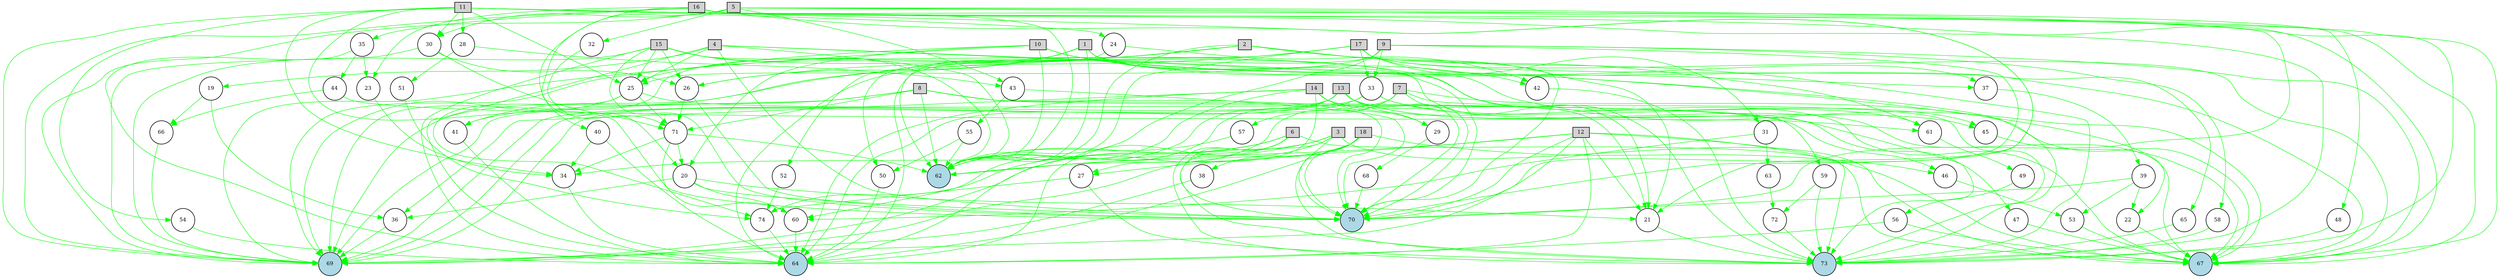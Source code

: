 digraph {
	node [fontsize=9 height=0.2 shape=circle width=0.2]
	1 [fillcolor=lightgray shape=box style=filled]
	2 [fillcolor=lightgray shape=box style=filled]
	3 [fillcolor=lightgray shape=box style=filled]
	4 [fillcolor=lightgray shape=box style=filled]
	5 [fillcolor=lightgray shape=box style=filled]
	6 [fillcolor=lightgray shape=box style=filled]
	7 [fillcolor=lightgray shape=box style=filled]
	8 [fillcolor=lightgray shape=box style=filled]
	9 [fillcolor=lightgray shape=box style=filled]
	10 [fillcolor=lightgray shape=box style=filled]
	11 [fillcolor=lightgray shape=box style=filled]
	12 [fillcolor=lightgray shape=box style=filled]
	13 [fillcolor=lightgray shape=box style=filled]
	14 [fillcolor=lightgray shape=box style=filled]
	15 [fillcolor=lightgray shape=box style=filled]
	16 [fillcolor=lightgray shape=box style=filled]
	17 [fillcolor=lightgray shape=box style=filled]
	18 [fillcolor=lightgray shape=box style=filled]
	69 [fillcolor=lightblue style=filled]
	70 [fillcolor=lightblue style=filled]
	73 [fillcolor=lightblue style=filled]
	67 [fillcolor=lightblue style=filled]
	64 [fillcolor=lightblue style=filled]
	62 [fillcolor=lightblue style=filled]
	19 [fillcolor=white style=filled]
	20 [fillcolor=white style=filled]
	21 [fillcolor=white style=filled]
	22 [fillcolor=white style=filled]
	23 [fillcolor=white style=filled]
	24 [fillcolor=white style=filled]
	25 [fillcolor=white style=filled]
	26 [fillcolor=white style=filled]
	27 [fillcolor=white style=filled]
	28 [fillcolor=white style=filled]
	29 [fillcolor=white style=filled]
	30 [fillcolor=white style=filled]
	31 [fillcolor=white style=filled]
	32 [fillcolor=white style=filled]
	33 [fillcolor=white style=filled]
	34 [fillcolor=white style=filled]
	35 [fillcolor=white style=filled]
	36 [fillcolor=white style=filled]
	37 [fillcolor=white style=filled]
	38 [fillcolor=white style=filled]
	39 [fillcolor=white style=filled]
	40 [fillcolor=white style=filled]
	41 [fillcolor=white style=filled]
	42 [fillcolor=white style=filled]
	43 [fillcolor=white style=filled]
	44 [fillcolor=white style=filled]
	45 [fillcolor=white style=filled]
	46 [fillcolor=white style=filled]
	47 [fillcolor=white style=filled]
	48 [fillcolor=white style=filled]
	49 [fillcolor=white style=filled]
	50 [fillcolor=white style=filled]
	51 [fillcolor=white style=filled]
	52 [fillcolor=white style=filled]
	53 [fillcolor=white style=filled]
	54 [fillcolor=white style=filled]
	55 [fillcolor=white style=filled]
	56 [fillcolor=white style=filled]
	57 [fillcolor=white style=filled]
	58 [fillcolor=white style=filled]
	59 [fillcolor=white style=filled]
	60 [fillcolor=white style=filled]
	61 [fillcolor=white style=filled]
	63 [fillcolor=white style=filled]
	65 [fillcolor=white style=filled]
	66 [fillcolor=white style=filled]
	68 [fillcolor=white style=filled]
	71 [fillcolor=white style=filled]
	72 [fillcolor=white style=filled]
	74 [fillcolor=white style=filled]
	1 -> 69 [color=green penwidth=0.8 style=solid]
	1 -> 70 [color=green penwidth=0.8 style=solid]
	1 -> 73 [color=green penwidth=0.8 style=solid]
	1 -> 67 [color=green penwidth=0.8 style=solid]
	1 -> 64 [color=green penwidth=0.8 style=solid]
	1 -> 62 [color=green penwidth=0.8 style=solid]
	2 -> 69 [color=green penwidth=0.8 style=solid]
	2 -> 70 [color=green penwidth=0.8 style=solid]
	2 -> 73 [color=green penwidth=0.8 style=solid]
	2 -> 62 [color=green penwidth=0.8 style=solid]
	3 -> 69 [color=green penwidth=0.8 style=solid]
	3 -> 70 [color=green penwidth=0.8 style=solid]
	3 -> 73 [color=green penwidth=0.8 style=solid]
	3 -> 67 [color=green penwidth=0.8 style=solid]
	3 -> 62 [color=green penwidth=0.8 style=solid]
	4 -> 70 [color=green penwidth=0.8 style=solid]
	4 -> 73 [color=green penwidth=0.8 style=solid]
	4 -> 67 [color=green penwidth=0.8 style=solid]
	4 -> 64 [color=green penwidth=0.8 style=solid]
	4 -> 62 [color=green penwidth=0.8 style=solid]
	5 -> 69 [color=green penwidth=0.8 style=solid]
	5 -> 70 [color=green penwidth=0.8 style=solid]
	5 -> 73 [color=green penwidth=0.8 style=solid]
	5 -> 67 [color=green penwidth=0.8 style=solid]
	6 -> 69 [color=green penwidth=0.8 style=solid]
	6 -> 70 [color=green penwidth=0.8 style=solid]
	6 -> 73 [color=green penwidth=0.8 style=solid]
	6 -> 67 [color=green penwidth=0.8 style=solid]
	6 -> 64 [color=green penwidth=0.8 style=solid]
	6 -> 62 [color=green penwidth=0.8 style=solid]
	7 -> 69 [color=green penwidth=0.8 style=solid]
	7 -> 70 [color=green penwidth=0.8 style=solid]
	7 -> 73 [color=green penwidth=0.8 style=solid]
	7 -> 67 [color=green penwidth=0.8 style=solid]
	7 -> 64 [color=green penwidth=0.8 style=solid]
	8 -> 69 [color=green penwidth=0.8 style=solid]
	8 -> 70 [color=green penwidth=0.8 style=solid]
	8 -> 62 [color=green penwidth=0.8 style=solid]
	9 -> 70 [color=green penwidth=0.8 style=solid]
	9 -> 67 [color=green penwidth=0.8 style=solid]
	9 -> 64 [color=green penwidth=0.8 style=solid]
	9 -> 62 [color=green penwidth=0.8 style=solid]
	10 -> 69 [color=green penwidth=0.8 style=solid]
	10 -> 62 [color=green penwidth=0.8 style=solid]
	11 -> 69 [color=green penwidth=0.8 style=solid]
	11 -> 70 [color=green penwidth=0.8 style=solid]
	11 -> 73 [color=green penwidth=0.8 style=solid]
	11 -> 67 [color=green penwidth=0.8 style=solid]
	12 -> 69 [color=green penwidth=0.8 style=solid]
	12 -> 70 [color=green penwidth=0.8 style=solid]
	12 -> 73 [color=green penwidth=0.8 style=solid]
	12 -> 67 [color=green penwidth=0.8 style=solid]
	12 -> 64 [color=green penwidth=0.8 style=solid]
	12 -> 62 [color=green penwidth=0.8 style=solid]
	13 -> 69 [color=green penwidth=0.8 style=solid]
	13 -> 70 [color=green penwidth=0.8 style=solid]
	13 -> 73 [color=green penwidth=0.8 style=solid]
	13 -> 67 [color=green penwidth=0.8 style=solid]
	13 -> 64 [color=green penwidth=0.8 style=solid]
	13 -> 62 [color=green penwidth=0.8 style=solid]
	14 -> 67 [color=green penwidth=0.8 style=solid]
	14 -> 64 [color=green penwidth=0.8 style=solid]
	14 -> 62 [color=green penwidth=0.8 style=solid]
	15 -> 69 [color=green penwidth=0.8 style=solid]
	15 -> 70 [color=green penwidth=0.8 style=solid]
	15 -> 64 [color=green penwidth=0.8 style=solid]
	15 -> 62 [color=green penwidth=0.8 style=solid]
	16 -> 69 [color=green penwidth=0.8 style=solid]
	16 -> 70 [color=green penwidth=0.8 style=solid]
	16 -> 67 [color=green penwidth=0.8 style=solid]
	16 -> 62 [color=green penwidth=0.8 style=solid]
	17 -> 69 [color=green penwidth=0.8 style=solid]
	17 -> 67 [color=green penwidth=0.8 style=solid]
	17 -> 62 [color=green penwidth=0.8 style=solid]
	18 -> 70 [color=green penwidth=0.8 style=solid]
	18 -> 73 [color=green penwidth=0.8 style=solid]
	18 -> 64 [color=green penwidth=0.8 style=solid]
	18 -> 62 [color=green penwidth=0.8 style=solid]
	3 -> 34 [color=green penwidth=0.8 style=solid]
	34 -> 64 [color=green penwidth=0.8 style=solid]
	10 -> 25 [color=green penwidth=0.8 style=solid]
	15 -> 21 [color=green penwidth=0.8 style=solid]
	21 -> 73 [color=green penwidth=0.8 style=solid]
	8 -> 71 [color=green penwidth=0.8 style=solid]
	9 -> 25 [color=green penwidth=0.8 style=solid]
	11 -> 25 [color=green penwidth=0.8 style=solid]
	25 -> 69 [color=green penwidth=0.8 style=solid]
	10 -> 20 [color=green penwidth=0.8 style=solid]
	20 -> 70 [color=green penwidth=0.8 style=solid]
	2 -> 26 [color=green penwidth=0.8 style=solid]
	26 -> 71 [color=green penwidth=0.8 style=solid]
	4 -> 25 [color=green penwidth=0.8 style=solid]
	26 -> 70 [color=green penwidth=0.8 style=solid]
	71 -> 34 [color=green penwidth=0.8 style=solid]
	25 -> 71 [color=green penwidth=0.8 style=solid]
	25 -> 74 [color=green penwidth=0.8 style=solid]
	74 -> 64 [color=green penwidth=0.8 style=solid]
	14 -> 21 [color=green penwidth=0.8 style=solid]
	15 -> 25 [color=green penwidth=0.8 style=solid]
	11 -> 30 [color=green penwidth=0.8 style=solid]
	30 -> 71 [color=green penwidth=0.8 style=solid]
	30 -> 26 [color=green penwidth=0.8 style=solid]
	15 -> 26 [color=green penwidth=0.8 style=solid]
	71 -> 20 [color=green penwidth=0.8 style=solid]
	4 -> 19 [color=green penwidth=0.8 style=solid]
	1 -> 26 [color=green penwidth=0.8 style=solid]
	71 -> 62 [color=green penwidth=0.8 style=solid]
	16 -> 23 [color=green penwidth=0.8 style=solid]
	23 -> 34 [color=green penwidth=0.8 style=solid]
	71 -> 60 [color=green penwidth=0.8 style=solid]
	60 -> 64 [color=green penwidth=0.8 style=solid]
	5 -> 30 [color=green penwidth=0.8 style=solid]
	9 -> 33 [color=green penwidth=0.8 style=solid]
	33 -> 69 [color=green penwidth=0.8 style=solid]
	12 -> 21 [color=green penwidth=0.8 style=solid]
	20 -> 21 [color=green penwidth=0.8 style=solid]
	14 -> 29 [color=green penwidth=0.8 style=solid]
	13 -> 29 [color=green penwidth=0.8 style=solid]
	2 -> 21 [color=green penwidth=0.8 style=solid]
	14 -> 36 [color=green penwidth=0.8 style=solid]
	36 -> 69 [color=green penwidth=0.8 style=solid]
	17 -> 37 [color=green penwidth=0.8 style=solid]
	16 -> 35 [color=green penwidth=0.8 style=solid]
	35 -> 64 [color=green penwidth=0.8 style=solid]
	10 -> 37 [color=green penwidth=0.8 style=solid]
	5 -> 40 [color=green penwidth=0.8 style=solid]
	40 -> 64 [color=green penwidth=0.8 style=solid]
	11 -> 21 [color=green penwidth=0.8 style=solid]
	14 -> 27 [color=green penwidth=0.8 style=solid]
	27 -> 73 [color=green penwidth=0.8 style=solid]
	11 -> 24 [color=green penwidth=0.8 style=solid]
	24 -> 62 [color=green penwidth=0.8 style=solid]
	10 -> 22 [color=green penwidth=0.8 style=solid]
	22 -> 67 [color=green penwidth=0.8 style=solid]
	2 -> 61 [color=green penwidth=0.8 style=solid]
	11 -> 34 [color=green penwidth=0.8 style=solid]
	15 -> 45 [color=green penwidth=0.8 style=solid]
	45 -> 67 [color=green penwidth=0.8 style=solid]
	30 -> 69 [color=green penwidth=0.8 style=solid]
	18 -> 46 [color=green penwidth=0.8 style=solid]
	20 -> 36 [color=green penwidth=0.8 style=solid]
	10 -> 42 [color=green penwidth=0.8 style=solid]
	42 -> 73 [color=green penwidth=0.8 style=solid]
	8 -> 47 [color=green penwidth=0.8 style=solid]
	47 -> 67 [color=green penwidth=0.8 style=solid]
	2 -> 41 [color=green penwidth=0.8 style=solid]
	41 -> 64 [color=green penwidth=0.8 style=solid]
	11 -> 28 [color=green penwidth=0.8 style=solid]
	6 -> 74 [color=green penwidth=0.8 style=solid]
	28 -> 51 [color=green penwidth=0.8 style=solid]
	51 -> 74 [color=green penwidth=0.8 style=solid]
	20 -> 60 [color=green penwidth=0.8 style=solid]
	56 -> 67 [color=green penwidth=0.8 style=solid]
	33 -> 60 [color=green penwidth=0.8 style=solid]
	24 -> 42 [color=green penwidth=0.8 style=solid]
	40 -> 34 [color=green penwidth=0.8 style=solid]
	17 -> 33 [color=green penwidth=0.8 style=solid]
	33 -> 45 [color=green penwidth=0.8 style=solid]
	17 -> 50 [color=green penwidth=0.8 style=solid]
	50 -> 64 [color=green penwidth=0.8 style=solid]
	5 -> 43 [color=green penwidth=0.8 style=solid]
	61 -> 49 [color=green penwidth=0.8 style=solid]
	49 -> 56 [color=green penwidth=0.8 style=solid]
	19 -> 36 [color=green penwidth=0.8 style=solid]
	43 -> 55 [color=green penwidth=0.8 style=solid]
	55 -> 62 [color=green penwidth=0.8 style=solid]
	12 -> 27 [color=green penwidth=0.8 style=solid]
	16 -> 48 [color=green penwidth=0.8 style=solid]
	48 -> 73 [color=green penwidth=0.8 style=solid]
	9 -> 58 [color=green penwidth=0.8 style=solid]
	58 -> 73 [color=green penwidth=0.8 style=solid]
	35 -> 23 [color=green penwidth=0.8 style=solid]
	16 -> 20 [color=green penwidth=0.8 style=solid]
	17 -> 31 [color=green penwidth=0.8 style=solid]
	31 -> 60 [color=green penwidth=0.8 style=solid]
	56 -> 64 [color=green penwidth=0.8 style=solid]
	35 -> 44 [color=green penwidth=0.8 style=solid]
	44 -> 61 [color=green penwidth=0.8 style=solid]
	27 -> 74 [color=green penwidth=0.8 style=solid]
	7 -> 57 [color=green penwidth=0.8 style=solid]
	57 -> 62 [color=green penwidth=0.8 style=solid]
	8 -> 59 [color=green penwidth=0.8 style=solid]
	59 -> 73 [color=green penwidth=0.8 style=solid]
	11 -> 54 [color=green penwidth=0.8 style=solid]
	54 -> 64 [color=green penwidth=0.8 style=solid]
	28 -> 43 [color=green penwidth=0.8 style=solid]
	72 -> 73 [color=green penwidth=0.8 style=solid]
	18 -> 38 [color=green penwidth=0.8 style=solid]
	38 -> 69 [color=green penwidth=0.8 style=solid]
	46 -> 53 [color=green penwidth=0.8 style=solid]
	53 -> 67 [color=green penwidth=0.8 style=solid]
	33 -> 61 [color=green penwidth=0.8 style=solid]
	37 -> 39 [color=green penwidth=0.8 style=solid]
	39 -> 70 [color=green penwidth=0.8 style=solid]
	8 -> 41 [color=green penwidth=0.8 style=solid]
	59 -> 72 [color=green penwidth=0.8 style=solid]
	19 -> 66 [color=green penwidth=0.8 style=solid]
	66 -> 69 [color=green penwidth=0.8 style=solid]
	39 -> 22 [color=green penwidth=0.8 style=solid]
	44 -> 66 [color=green penwidth=0.8 style=solid]
	29 -> 68 [color=green penwidth=0.8 style=solid]
	68 -> 70 [color=green penwidth=0.8 style=solid]
	55 -> 50 [color=green penwidth=0.8 style=solid]
	5 -> 32 [color=green penwidth=0.8 style=solid]
	32 -> 71 [color=green penwidth=0.8 style=solid]
	31 -> 63 [color=green penwidth=0.8 style=solid]
	63 -> 72 [color=green penwidth=0.8 style=solid]
	39 -> 53 [color=green penwidth=0.8 style=solid]
	17 -> 65 [color=green penwidth=0.8 style=solid]
	65 -> 73 [color=green penwidth=0.8 style=solid]
	25 -> 46 [color=green penwidth=0.8 style=solid]
	43 -> 70 [color=green penwidth=0.8 style=solid]
	17 -> 52 [color=green penwidth=0.8 style=solid]
	52 -> 74 [color=green penwidth=0.8 style=solid]
}
